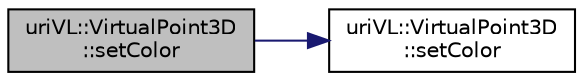 digraph "uriVL::VirtualPoint3D::setColor"
{
  edge [fontname="Helvetica",fontsize="10",labelfontname="Helvetica",labelfontsize="10"];
  node [fontname="Helvetica",fontsize="10",shape=record];
  rankdir="LR";
  Node1 [label="uriVL::VirtualPoint3D\l::setColor",height=0.2,width=0.4,color="black", fillcolor="grey75", style="filled", fontcolor="black"];
  Node1 -> Node2 [color="midnightblue",fontsize="10",style="solid",fontname="Helvetica"];
  Node2 [label="uriVL::VirtualPoint3D\l::setColor",height=0.2,width=0.4,color="black", fillcolor="white", style="filled",URL="$classuriVL_1_1VirtualPoint3D.html#a262d0b93b228609a4aa07a2d9c6e8cb1"];
}
